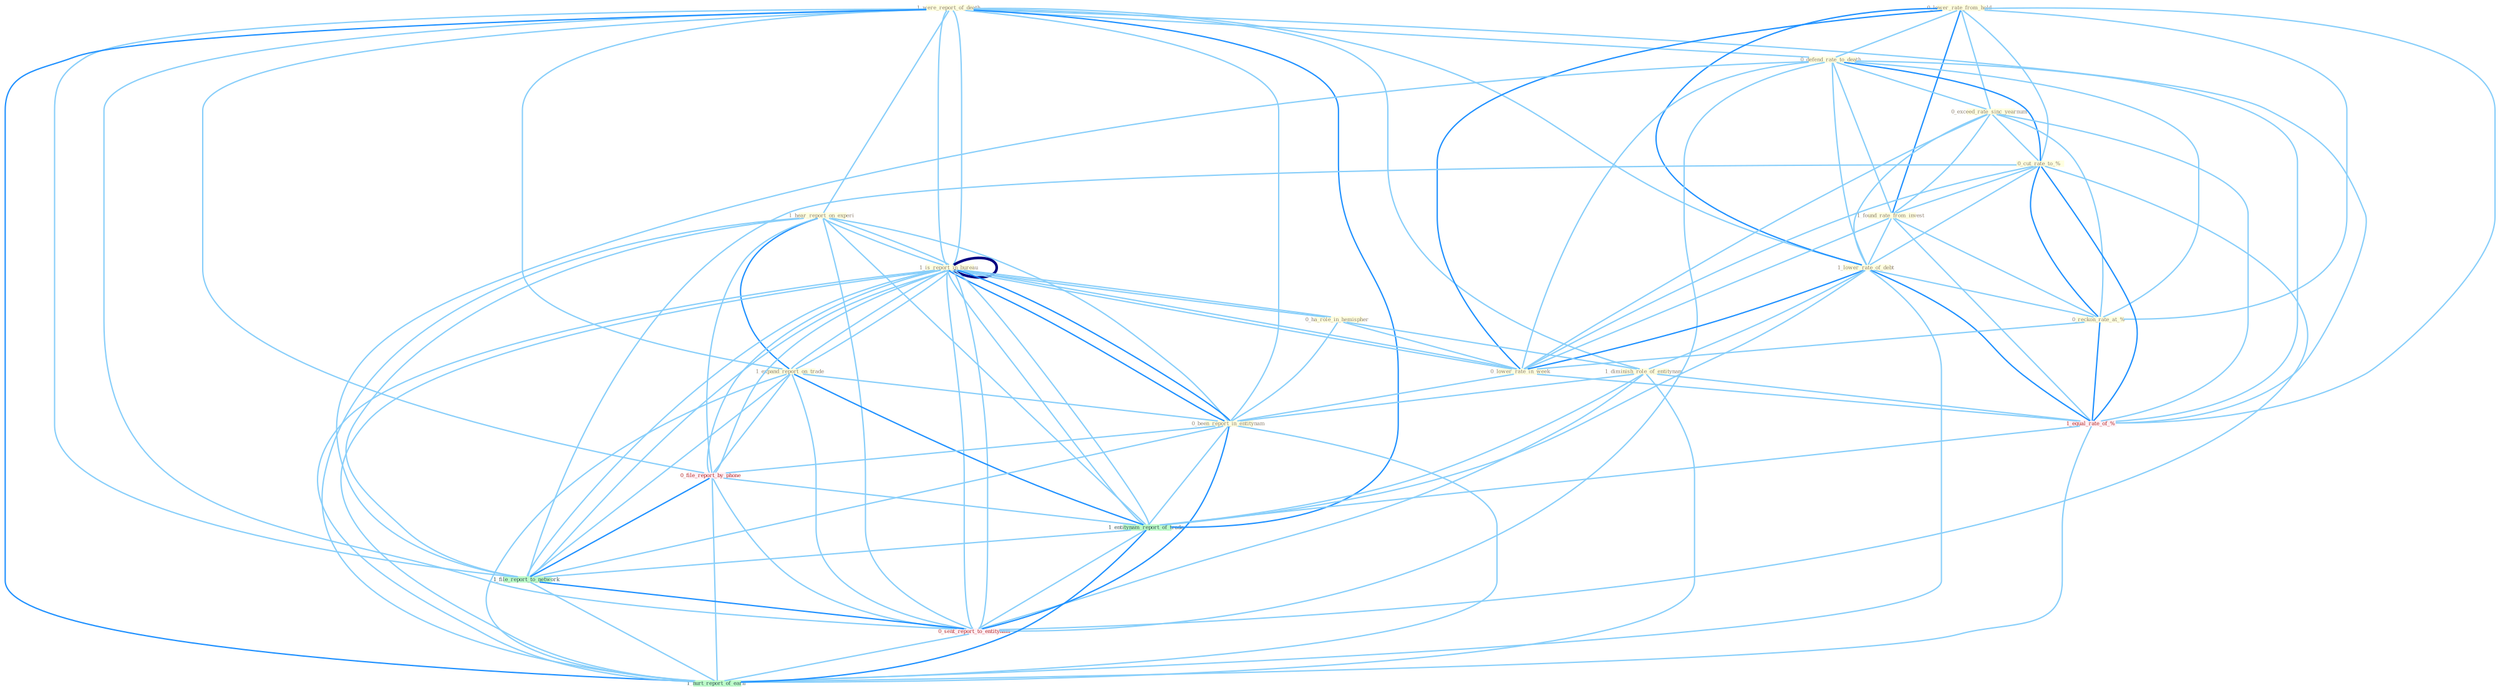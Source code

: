 Graph G{ 
    node
    [shape=polygon,style=filled,width=.5,height=.06,color="#BDFCC9",fixedsize=true,fontsize=4,
    fontcolor="#2f4f4f"];
    {node
    [color="#ffffe0", fontcolor="#8b7d6b"] "1_were_report_of_death " "1_hear_report_on_experi " "0_lower_rate_from_hold " "0_defend_rate_to_death " "1_is_report_in_bureau " "0_exceed_rate_sinc_yearnum " "0_cut_rate_to_% " "1_found_rate_from_invest " "1_is_report_in_bureau " "1_lower_rate_of_debt " "0_ha_role_in_hemispher " "0_reckon_rate_at_% " "1_expand_report_on_trade " "0_lower_rate_in_week " "1_diminish_role_of_entitynam " "0_been_report_in_entitynam "}
{node [color="#fff0f5", fontcolor="#b22222"] "0_file_report_by_phone " "1_equal_rate_of_% " "0_sent_report_to_entitynam "}
edge [color="#B0E2FF"];

	"1_were_report_of_death " -- "1_hear_report_on_experi " [w="1", color="#87cefa" ];
	"1_were_report_of_death " -- "0_defend_rate_to_death " [w="1", color="#87cefa" ];
	"1_were_report_of_death " -- "1_is_report_in_bureau " [w="1", color="#87cefa" ];
	"1_were_report_of_death " -- "1_is_report_in_bureau " [w="1", color="#87cefa" ];
	"1_were_report_of_death " -- "1_lower_rate_of_debt " [w="1", color="#87cefa" ];
	"1_were_report_of_death " -- "1_expand_report_on_trade " [w="1", color="#87cefa" ];
	"1_were_report_of_death " -- "1_diminish_role_of_entitynam " [w="1", color="#87cefa" ];
	"1_were_report_of_death " -- "0_been_report_in_entitynam " [w="1", color="#87cefa" ];
	"1_were_report_of_death " -- "0_file_report_by_phone " [w="1", color="#87cefa" ];
	"1_were_report_of_death " -- "1_equal_rate_of_% " [w="1", color="#87cefa" ];
	"1_were_report_of_death " -- "1_entitynam_report_of_trade " [w="2", color="#1e90ff" , len=0.8];
	"1_were_report_of_death " -- "1_file_report_to_network " [w="1", color="#87cefa" ];
	"1_were_report_of_death " -- "0_sent_report_to_entitynam " [w="1", color="#87cefa" ];
	"1_were_report_of_death " -- "1_hurt_report_of_earn " [w="2", color="#1e90ff" , len=0.8];
	"1_hear_report_on_experi " -- "1_is_report_in_bureau " [w="1", color="#87cefa" ];
	"1_hear_report_on_experi " -- "1_is_report_in_bureau " [w="1", color="#87cefa" ];
	"1_hear_report_on_experi " -- "1_expand_report_on_trade " [w="2", color="#1e90ff" , len=0.8];
	"1_hear_report_on_experi " -- "0_been_report_in_entitynam " [w="1", color="#87cefa" ];
	"1_hear_report_on_experi " -- "0_file_report_by_phone " [w="1", color="#87cefa" ];
	"1_hear_report_on_experi " -- "1_entitynam_report_of_trade " [w="1", color="#87cefa" ];
	"1_hear_report_on_experi " -- "1_file_report_to_network " [w="1", color="#87cefa" ];
	"1_hear_report_on_experi " -- "0_sent_report_to_entitynam " [w="1", color="#87cefa" ];
	"1_hear_report_on_experi " -- "1_hurt_report_of_earn " [w="1", color="#87cefa" ];
	"0_lower_rate_from_hold " -- "0_defend_rate_to_death " [w="1", color="#87cefa" ];
	"0_lower_rate_from_hold " -- "0_exceed_rate_sinc_yearnum " [w="1", color="#87cefa" ];
	"0_lower_rate_from_hold " -- "0_cut_rate_to_% " [w="1", color="#87cefa" ];
	"0_lower_rate_from_hold " -- "1_found_rate_from_invest " [w="2", color="#1e90ff" , len=0.8];
	"0_lower_rate_from_hold " -- "1_lower_rate_of_debt " [w="2", color="#1e90ff" , len=0.8];
	"0_lower_rate_from_hold " -- "0_reckon_rate_at_% " [w="1", color="#87cefa" ];
	"0_lower_rate_from_hold " -- "0_lower_rate_in_week " [w="2", color="#1e90ff" , len=0.8];
	"0_lower_rate_from_hold " -- "1_equal_rate_of_% " [w="1", color="#87cefa" ];
	"0_defend_rate_to_death " -- "0_exceed_rate_sinc_yearnum " [w="1", color="#87cefa" ];
	"0_defend_rate_to_death " -- "0_cut_rate_to_% " [w="2", color="#1e90ff" , len=0.8];
	"0_defend_rate_to_death " -- "1_found_rate_from_invest " [w="1", color="#87cefa" ];
	"0_defend_rate_to_death " -- "1_lower_rate_of_debt " [w="1", color="#87cefa" ];
	"0_defend_rate_to_death " -- "0_reckon_rate_at_% " [w="1", color="#87cefa" ];
	"0_defend_rate_to_death " -- "0_lower_rate_in_week " [w="1", color="#87cefa" ];
	"0_defend_rate_to_death " -- "1_equal_rate_of_% " [w="1", color="#87cefa" ];
	"0_defend_rate_to_death " -- "1_file_report_to_network " [w="1", color="#87cefa" ];
	"0_defend_rate_to_death " -- "0_sent_report_to_entitynam " [w="1", color="#87cefa" ];
	"1_is_report_in_bureau " -- "1_is_report_in_bureau " [w="4", style=bold, color="#000080", len=0.4];
	"1_is_report_in_bureau " -- "0_ha_role_in_hemispher " [w="1", color="#87cefa" ];
	"1_is_report_in_bureau " -- "1_expand_report_on_trade " [w="1", color="#87cefa" ];
	"1_is_report_in_bureau " -- "0_lower_rate_in_week " [w="1", color="#87cefa" ];
	"1_is_report_in_bureau " -- "0_been_report_in_entitynam " [w="2", color="#1e90ff" , len=0.8];
	"1_is_report_in_bureau " -- "0_file_report_by_phone " [w="1", color="#87cefa" ];
	"1_is_report_in_bureau " -- "1_entitynam_report_of_trade " [w="1", color="#87cefa" ];
	"1_is_report_in_bureau " -- "1_file_report_to_network " [w="1", color="#87cefa" ];
	"1_is_report_in_bureau " -- "0_sent_report_to_entitynam " [w="1", color="#87cefa" ];
	"1_is_report_in_bureau " -- "1_hurt_report_of_earn " [w="1", color="#87cefa" ];
	"0_exceed_rate_sinc_yearnum " -- "0_cut_rate_to_% " [w="1", color="#87cefa" ];
	"0_exceed_rate_sinc_yearnum " -- "1_found_rate_from_invest " [w="1", color="#87cefa" ];
	"0_exceed_rate_sinc_yearnum " -- "1_lower_rate_of_debt " [w="1", color="#87cefa" ];
	"0_exceed_rate_sinc_yearnum " -- "0_reckon_rate_at_% " [w="1", color="#87cefa" ];
	"0_exceed_rate_sinc_yearnum " -- "0_lower_rate_in_week " [w="1", color="#87cefa" ];
	"0_exceed_rate_sinc_yearnum " -- "1_equal_rate_of_% " [w="1", color="#87cefa" ];
	"0_cut_rate_to_% " -- "1_found_rate_from_invest " [w="1", color="#87cefa" ];
	"0_cut_rate_to_% " -- "1_lower_rate_of_debt " [w="1", color="#87cefa" ];
	"0_cut_rate_to_% " -- "0_reckon_rate_at_% " [w="2", color="#1e90ff" , len=0.8];
	"0_cut_rate_to_% " -- "0_lower_rate_in_week " [w="1", color="#87cefa" ];
	"0_cut_rate_to_% " -- "1_equal_rate_of_% " [w="2", color="#1e90ff" , len=0.8];
	"0_cut_rate_to_% " -- "1_file_report_to_network " [w="1", color="#87cefa" ];
	"0_cut_rate_to_% " -- "0_sent_report_to_entitynam " [w="1", color="#87cefa" ];
	"1_found_rate_from_invest " -- "1_lower_rate_of_debt " [w="1", color="#87cefa" ];
	"1_found_rate_from_invest " -- "0_reckon_rate_at_% " [w="1", color="#87cefa" ];
	"1_found_rate_from_invest " -- "0_lower_rate_in_week " [w="1", color="#87cefa" ];
	"1_found_rate_from_invest " -- "1_equal_rate_of_% " [w="1", color="#87cefa" ];
	"1_is_report_in_bureau " -- "0_ha_role_in_hemispher " [w="1", color="#87cefa" ];
	"1_is_report_in_bureau " -- "1_expand_report_on_trade " [w="1", color="#87cefa" ];
	"1_is_report_in_bureau " -- "0_lower_rate_in_week " [w="1", color="#87cefa" ];
	"1_is_report_in_bureau " -- "0_been_report_in_entitynam " [w="2", color="#1e90ff" , len=0.8];
	"1_is_report_in_bureau " -- "0_file_report_by_phone " [w="1", color="#87cefa" ];
	"1_is_report_in_bureau " -- "1_entitynam_report_of_trade " [w="1", color="#87cefa" ];
	"1_is_report_in_bureau " -- "1_file_report_to_network " [w="1", color="#87cefa" ];
	"1_is_report_in_bureau " -- "0_sent_report_to_entitynam " [w="1", color="#87cefa" ];
	"1_is_report_in_bureau " -- "1_hurt_report_of_earn " [w="1", color="#87cefa" ];
	"1_lower_rate_of_debt " -- "0_reckon_rate_at_% " [w="1", color="#87cefa" ];
	"1_lower_rate_of_debt " -- "0_lower_rate_in_week " [w="2", color="#1e90ff" , len=0.8];
	"1_lower_rate_of_debt " -- "1_diminish_role_of_entitynam " [w="1", color="#87cefa" ];
	"1_lower_rate_of_debt " -- "1_equal_rate_of_% " [w="2", color="#1e90ff" , len=0.8];
	"1_lower_rate_of_debt " -- "1_entitynam_report_of_trade " [w="1", color="#87cefa" ];
	"1_lower_rate_of_debt " -- "1_hurt_report_of_earn " [w="1", color="#87cefa" ];
	"0_ha_role_in_hemispher " -- "0_lower_rate_in_week " [w="1", color="#87cefa" ];
	"0_ha_role_in_hemispher " -- "1_diminish_role_of_entitynam " [w="1", color="#87cefa" ];
	"0_ha_role_in_hemispher " -- "0_been_report_in_entitynam " [w="1", color="#87cefa" ];
	"0_reckon_rate_at_% " -- "0_lower_rate_in_week " [w="1", color="#87cefa" ];
	"0_reckon_rate_at_% " -- "1_equal_rate_of_% " [w="2", color="#1e90ff" , len=0.8];
	"1_expand_report_on_trade " -- "0_been_report_in_entitynam " [w="1", color="#87cefa" ];
	"1_expand_report_on_trade " -- "0_file_report_by_phone " [w="1", color="#87cefa" ];
	"1_expand_report_on_trade " -- "1_entitynam_report_of_trade " [w="2", color="#1e90ff" , len=0.8];
	"1_expand_report_on_trade " -- "1_file_report_to_network " [w="1", color="#87cefa" ];
	"1_expand_report_on_trade " -- "0_sent_report_to_entitynam " [w="1", color="#87cefa" ];
	"1_expand_report_on_trade " -- "1_hurt_report_of_earn " [w="1", color="#87cefa" ];
	"0_lower_rate_in_week " -- "0_been_report_in_entitynam " [w="1", color="#87cefa" ];
	"0_lower_rate_in_week " -- "1_equal_rate_of_% " [w="1", color="#87cefa" ];
	"1_diminish_role_of_entitynam " -- "0_been_report_in_entitynam " [w="1", color="#87cefa" ];
	"1_diminish_role_of_entitynam " -- "1_equal_rate_of_% " [w="1", color="#87cefa" ];
	"1_diminish_role_of_entitynam " -- "1_entitynam_report_of_trade " [w="1", color="#87cefa" ];
	"1_diminish_role_of_entitynam " -- "0_sent_report_to_entitynam " [w="1", color="#87cefa" ];
	"1_diminish_role_of_entitynam " -- "1_hurt_report_of_earn " [w="1", color="#87cefa" ];
	"0_been_report_in_entitynam " -- "0_file_report_by_phone " [w="1", color="#87cefa" ];
	"0_been_report_in_entitynam " -- "1_entitynam_report_of_trade " [w="1", color="#87cefa" ];
	"0_been_report_in_entitynam " -- "1_file_report_to_network " [w="1", color="#87cefa" ];
	"0_been_report_in_entitynam " -- "0_sent_report_to_entitynam " [w="2", color="#1e90ff" , len=0.8];
	"0_been_report_in_entitynam " -- "1_hurt_report_of_earn " [w="1", color="#87cefa" ];
	"0_file_report_by_phone " -- "1_entitynam_report_of_trade " [w="1", color="#87cefa" ];
	"0_file_report_by_phone " -- "1_file_report_to_network " [w="2", color="#1e90ff" , len=0.8];
	"0_file_report_by_phone " -- "0_sent_report_to_entitynam " [w="1", color="#87cefa" ];
	"0_file_report_by_phone " -- "1_hurt_report_of_earn " [w="1", color="#87cefa" ];
	"1_equal_rate_of_% " -- "1_entitynam_report_of_trade " [w="1", color="#87cefa" ];
	"1_equal_rate_of_% " -- "1_hurt_report_of_earn " [w="1", color="#87cefa" ];
	"1_entitynam_report_of_trade " -- "1_file_report_to_network " [w="1", color="#87cefa" ];
	"1_entitynam_report_of_trade " -- "0_sent_report_to_entitynam " [w="1", color="#87cefa" ];
	"1_entitynam_report_of_trade " -- "1_hurt_report_of_earn " [w="2", color="#1e90ff" , len=0.8];
	"1_file_report_to_network " -- "0_sent_report_to_entitynam " [w="2", color="#1e90ff" , len=0.8];
	"1_file_report_to_network " -- "1_hurt_report_of_earn " [w="1", color="#87cefa" ];
	"0_sent_report_to_entitynam " -- "1_hurt_report_of_earn " [w="1", color="#87cefa" ];
}